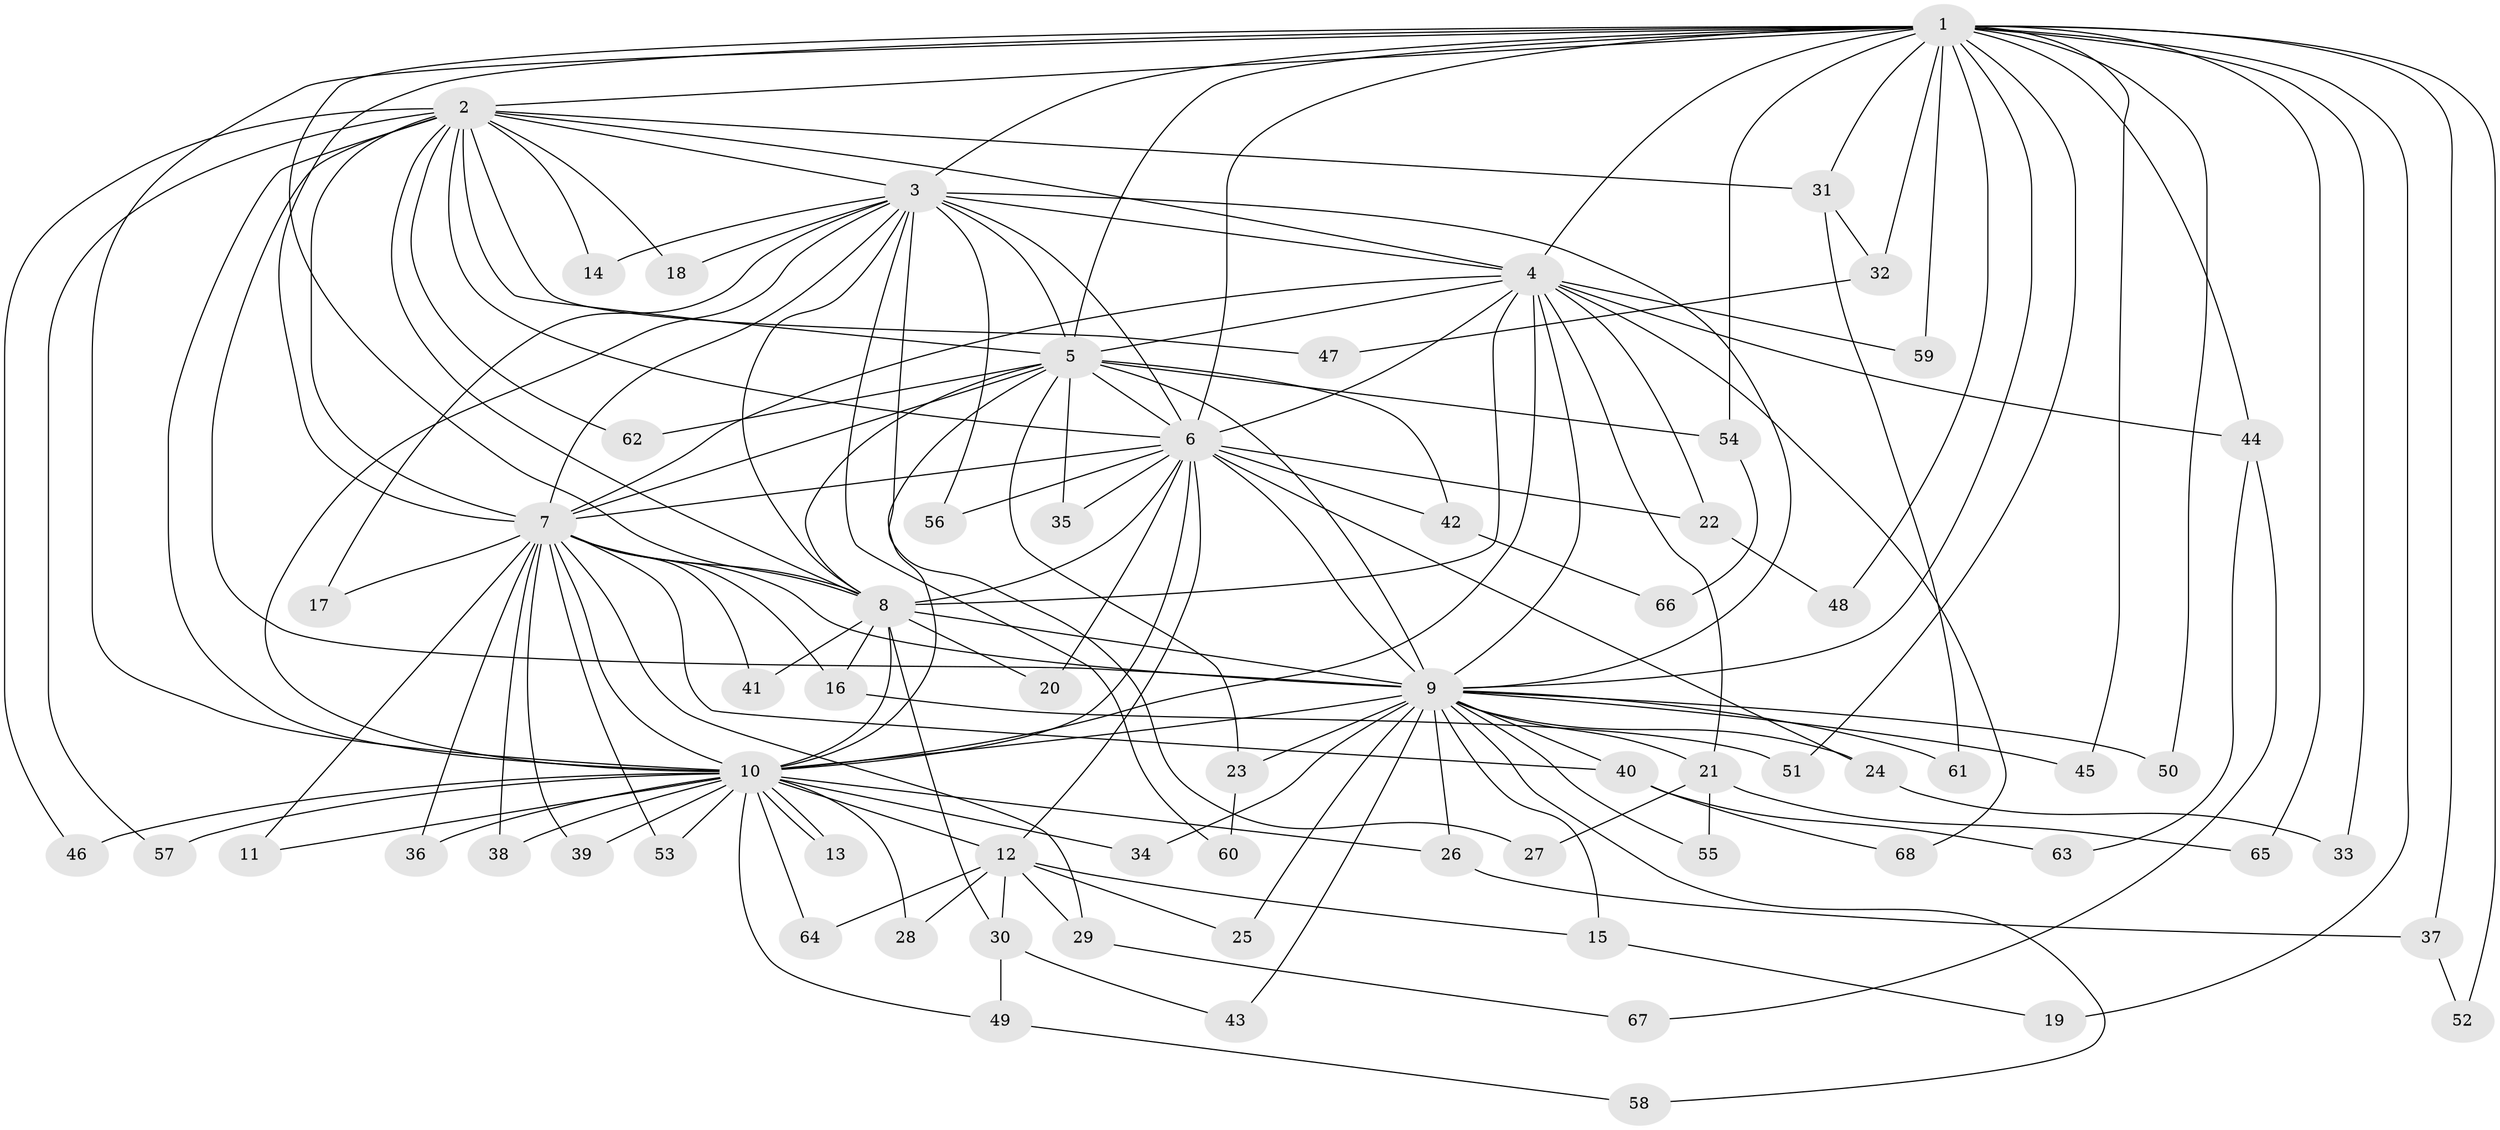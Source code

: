 // coarse degree distribution, {22: 0.0425531914893617, 14: 0.0425531914893617, 13: 0.0425531914893617, 19: 0.02127659574468085, 16: 0.02127659574468085, 12: 0.02127659574468085, 23: 0.02127659574468085, 2: 0.5106382978723404, 3: 0.19148936170212766, 5: 0.02127659574468085, 4: 0.06382978723404255}
// Generated by graph-tools (version 1.1) at 2025/23/03/03/25 07:23:40]
// undirected, 68 vertices, 161 edges
graph export_dot {
graph [start="1"]
  node [color=gray90,style=filled];
  1;
  2;
  3;
  4;
  5;
  6;
  7;
  8;
  9;
  10;
  11;
  12;
  13;
  14;
  15;
  16;
  17;
  18;
  19;
  20;
  21;
  22;
  23;
  24;
  25;
  26;
  27;
  28;
  29;
  30;
  31;
  32;
  33;
  34;
  35;
  36;
  37;
  38;
  39;
  40;
  41;
  42;
  43;
  44;
  45;
  46;
  47;
  48;
  49;
  50;
  51;
  52;
  53;
  54;
  55;
  56;
  57;
  58;
  59;
  60;
  61;
  62;
  63;
  64;
  65;
  66;
  67;
  68;
  1 -- 2;
  1 -- 3;
  1 -- 4;
  1 -- 5;
  1 -- 6;
  1 -- 7;
  1 -- 8;
  1 -- 9;
  1 -- 10;
  1 -- 19;
  1 -- 31;
  1 -- 32;
  1 -- 33;
  1 -- 37;
  1 -- 44;
  1 -- 45;
  1 -- 48;
  1 -- 50;
  1 -- 51;
  1 -- 52;
  1 -- 54;
  1 -- 59;
  1 -- 65;
  2 -- 3;
  2 -- 4;
  2 -- 5;
  2 -- 6;
  2 -- 7;
  2 -- 8;
  2 -- 9;
  2 -- 10;
  2 -- 14;
  2 -- 18;
  2 -- 31;
  2 -- 46;
  2 -- 47;
  2 -- 57;
  2 -- 62;
  3 -- 4;
  3 -- 5;
  3 -- 6;
  3 -- 7;
  3 -- 8;
  3 -- 9;
  3 -- 10;
  3 -- 14;
  3 -- 17;
  3 -- 18;
  3 -- 27;
  3 -- 56;
  3 -- 60;
  4 -- 5;
  4 -- 6;
  4 -- 7;
  4 -- 8;
  4 -- 9;
  4 -- 10;
  4 -- 21;
  4 -- 22;
  4 -- 44;
  4 -- 59;
  4 -- 68;
  5 -- 6;
  5 -- 7;
  5 -- 8;
  5 -- 9;
  5 -- 10;
  5 -- 23;
  5 -- 35;
  5 -- 42;
  5 -- 54;
  5 -- 62;
  6 -- 7;
  6 -- 8;
  6 -- 9;
  6 -- 10;
  6 -- 12;
  6 -- 20;
  6 -- 22;
  6 -- 24;
  6 -- 35;
  6 -- 42;
  6 -- 56;
  7 -- 8;
  7 -- 9;
  7 -- 10;
  7 -- 11;
  7 -- 16;
  7 -- 17;
  7 -- 29;
  7 -- 36;
  7 -- 38;
  7 -- 39;
  7 -- 40;
  7 -- 41;
  7 -- 53;
  8 -- 9;
  8 -- 10;
  8 -- 16;
  8 -- 20;
  8 -- 30;
  8 -- 41;
  9 -- 10;
  9 -- 15;
  9 -- 21;
  9 -- 23;
  9 -- 24;
  9 -- 25;
  9 -- 26;
  9 -- 34;
  9 -- 40;
  9 -- 43;
  9 -- 45;
  9 -- 50;
  9 -- 55;
  9 -- 58;
  9 -- 61;
  10 -- 11;
  10 -- 12;
  10 -- 13;
  10 -- 13;
  10 -- 26;
  10 -- 28;
  10 -- 34;
  10 -- 36;
  10 -- 38;
  10 -- 39;
  10 -- 46;
  10 -- 49;
  10 -- 53;
  10 -- 57;
  10 -- 64;
  12 -- 15;
  12 -- 25;
  12 -- 28;
  12 -- 29;
  12 -- 30;
  12 -- 64;
  15 -- 19;
  16 -- 51;
  21 -- 27;
  21 -- 55;
  21 -- 65;
  22 -- 48;
  23 -- 60;
  24 -- 33;
  26 -- 37;
  29 -- 67;
  30 -- 43;
  30 -- 49;
  31 -- 32;
  31 -- 61;
  32 -- 47;
  37 -- 52;
  40 -- 63;
  40 -- 68;
  42 -- 66;
  44 -- 63;
  44 -- 67;
  49 -- 58;
  54 -- 66;
}
